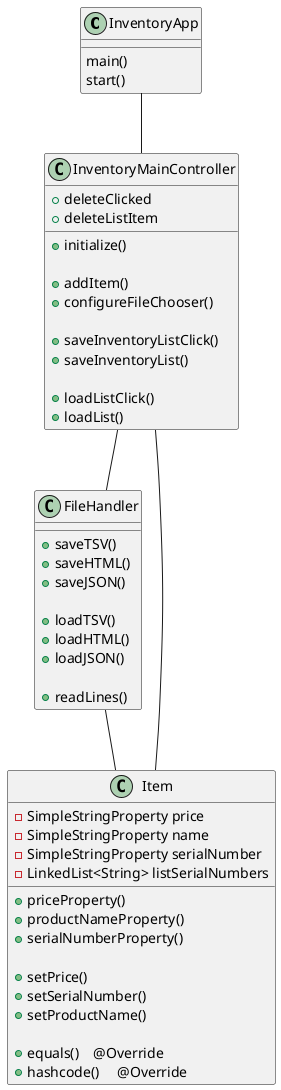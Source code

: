 @startuml
class InventoryApp{
    main()
    start()
}
class FileHandler{

    +saveTSV()
    +saveHTML()
    +saveJSON()

    +loadTSV()
    +loadHTML()
    +loadJSON()

    +readLines()
}
class InventoryMainController{
    +initialize()

    +addItem()
    +deleteClicked
    +deleteListItem

    +configureFileChooser()

    +saveInventoryListClick()
    +saveInventoryList()

    +loadListClick()
    +loadList()

}
class Item{
    -SimpleStringProperty price
    -SimpleStringProperty name
    -SimpleStringProperty serialNumber
    -LinkedList<String> listSerialNumbers

    +priceProperty()
    +productNameProperty()
    +serialNumberProperty()

    +setPrice()
    +setSerialNumber()
    +setProductName()

    +equals()    @Override
    +hashcode()     @Override

}
InventoryApp -- InventoryMainController
InventoryMainController -- FileHandler
InventoryMainController -- Item
FileHandler -- Item
@enduml